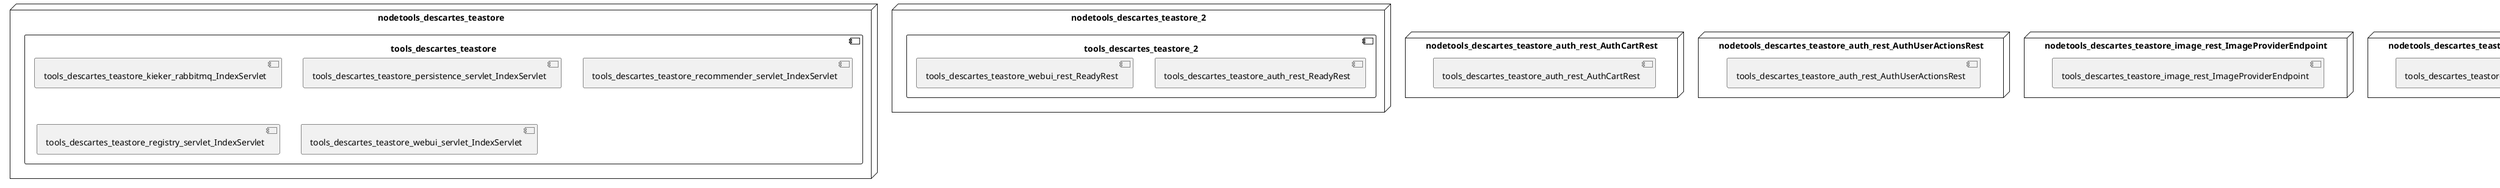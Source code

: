 @startuml
skinparam fixCircleLabelOverlapping true
skinparam componentStyle uml2
node nodetools_descartes_teastore {
component tools_descartes_teastore {
[tools_descartes_teastore_kieker_rabbitmq_IndexServlet] [[descartesresearch-teastore.system#_2y9ToV0wEe-rkcxxG3kghA]]
[tools_descartes_teastore_persistence_servlet_IndexServlet] [[descartesresearch-teastore.system#_2y9ToV0wEe-rkcxxG3kghA]]
[tools_descartes_teastore_recommender_servlet_IndexServlet] [[descartesresearch-teastore.system#_2y9ToV0wEe-rkcxxG3kghA]]
[tools_descartes_teastore_registry_servlet_IndexServlet] [[descartesresearch-teastore.system#_2y9ToV0wEe-rkcxxG3kghA]]
[tools_descartes_teastore_webui_servlet_IndexServlet] [[descartesresearch-teastore.system#_2y9ToV0wEe-rkcxxG3kghA]]
}
}
node nodetools_descartes_teastore_2 {
component tools_descartes_teastore_2 {
[tools_descartes_teastore_auth_rest_ReadyRest] [[descartesresearch-teastore.system#_2y9ToV0wEe-rkcxxG3kghA]]
[tools_descartes_teastore_webui_rest_ReadyRest] [[descartesresearch-teastore.system#_2y9ToV0wEe-rkcxxG3kghA]]
}
}
node nodetools_descartes_teastore_auth_rest_AuthCartRest {
[tools_descartes_teastore_auth_rest_AuthCartRest] [[descartesresearch-teastore.system#_2y9ToV0wEe-rkcxxG3kghA]]
}
node nodetools_descartes_teastore_auth_rest_AuthUserActionsRest {
[tools_descartes_teastore_auth_rest_AuthUserActionsRest] [[descartesresearch-teastore.system#_2y9ToV0wEe-rkcxxG3kghA]]
}
node nodetools_descartes_teastore_image_rest_ImageProviderEndpoint {
[tools_descartes_teastore_image_rest_ImageProviderEndpoint] [[descartesresearch-teastore.system#_2y9ToV0wEe-rkcxxG3kghA]]
}
node nodetools_descartes_teastore_kieker_rabbitmq_DisplayLogs {
[tools_descartes_teastore_kieker_rabbitmq_DisplayLogs] [[descartesresearch-teastore.system#_2y9ToV0wEe-rkcxxG3kghA]]
}
node nodetools_descartes_teastore_kieker_rabbitmq_Reset {
[tools_descartes_teastore_kieker_rabbitmq_Reset] [[descartesresearch-teastore.system#_2y9ToV0wEe-rkcxxG3kghA]]
}
node nodetools_descartes_teastore_persistence_rest_CacheManagerEndpoint {
[tools_descartes_teastore_persistence_rest_CacheManagerEndpoint] [[descartesresearch-teastore.system#_2y9ToV0wEe-rkcxxG3kghA]]
}
node nodetools_descartes_teastore_persistence_rest_CategoryEndpoint {
[tools_descartes_teastore_persistence_rest_CategoryEndpoint] [[descartesresearch-teastore.system#_2y9ToV0wEe-rkcxxG3kghA]]
}
node nodetools_descartes_teastore_persistence_rest_DatabaseGenerationEndpoint {
[tools_descartes_teastore_persistence_rest_DatabaseGenerationEndpoint] [[descartesresearch-teastore.system#_2y9ToV0wEe-rkcxxG3kghA]]
}
node nodetools_descartes_teastore_persistence_rest_OrderEndpoint {
[tools_descartes_teastore_persistence_rest_OrderEndpoint] [[descartesresearch-teastore.system#_2y9ToV0wEe-rkcxxG3kghA]]
}
node nodetools_descartes_teastore_persistence_rest_OrderItemEndpoint {
[tools_descartes_teastore_persistence_rest_OrderItemEndpoint] [[descartesresearch-teastore.system#_2y9ToV0wEe-rkcxxG3kghA]]
}
node nodetools_descartes_teastore_persistence_rest_ProductEndpoint {
[tools_descartes_teastore_persistence_rest_ProductEndpoint] [[descartesresearch-teastore.system#_2y9ToV0wEe-rkcxxG3kghA]]
}
node nodetools_descartes_teastore_persistence_rest_UserEndpoint {
[tools_descartes_teastore_persistence_rest_UserEndpoint] [[descartesresearch-teastore.system#_2y9ToV0wEe-rkcxxG3kghA]]
}
node nodetools_descartes_teastore_recommender_rest_RecommendEndpoint {
[tools_descartes_teastore_recommender_rest_RecommendEndpoint] [[descartesresearch-teastore.system#_2y9ToV0wEe-rkcxxG3kghA]]
}
node nodetools_descartes_teastore_recommender_rest_RecommendSingleEndpoint {
[tools_descartes_teastore_recommender_rest_RecommendSingleEndpoint] [[descartesresearch-teastore.system#_2y9ToV0wEe-rkcxxG3kghA]]
}
node nodetools_descartes_teastore_recommender_rest_TrainEndpoint {
[tools_descartes_teastore_recommender_rest_TrainEndpoint] [[descartesresearch-teastore.system#_2y9ToV0wEe-rkcxxG3kghA]]
}
node nodetools_descartes_teastore_registry_rest_RegistryREST {
[tools_descartes_teastore_registry_rest_RegistryREST] [[descartesresearch-teastore.system#_2y9ToV0wEe-rkcxxG3kghA]]
}
node nodetools_descartes_teastore_webui_servlet_AboutUsServlet {
[tools_descartes_teastore_webui_servlet_AboutUsServlet] [[descartesresearch-teastore.system#_2y9ToV0wEe-rkcxxG3kghA]]
}
node nodetools_descartes_teastore_webui_servlet_CartActionServlet {
[tools_descartes_teastore_webui_servlet_CartActionServlet] [[descartesresearch-teastore.system#_2y9ToV0wEe-rkcxxG3kghA]]
}
node nodetools_descartes_teastore_webui_servlet_CartServlet {
[tools_descartes_teastore_webui_servlet_CartServlet] [[descartesresearch-teastore.system#_2y9ToV0wEe-rkcxxG3kghA]]
}
node nodetools_descartes_teastore_webui_servlet_CategoryServlet {
[tools_descartes_teastore_webui_servlet_CategoryServlet] [[descartesresearch-teastore.system#_2y9ToV0wEe-rkcxxG3kghA]]
}
node nodetools_descartes_teastore_webui_servlet_DataBaseActionServlet {
[tools_descartes_teastore_webui_servlet_DataBaseActionServlet] [[descartesresearch-teastore.system#_2y9ToV0wEe-rkcxxG3kghA]]
}
node nodetools_descartes_teastore_webui_servlet_DataBaseServlet {
[tools_descartes_teastore_webui_servlet_DataBaseServlet] [[descartesresearch-teastore.system#_2y9ToV0wEe-rkcxxG3kghA]]
}
node nodetools_descartes_teastore_webui_servlet_ErrorServlet {
[tools_descartes_teastore_webui_servlet_ErrorServlet] [[descartesresearch-teastore.system#_2y9ToV0wEe-rkcxxG3kghA]]
}
node nodetools_descartes_teastore_webui_servlet_LoginActionServlet {
[tools_descartes_teastore_webui_servlet_LoginActionServlet] [[descartesresearch-teastore.system#_2y9ToV0wEe-rkcxxG3kghA]]
}
node nodetools_descartes_teastore_webui_servlet_LoginServlet {
[tools_descartes_teastore_webui_servlet_LoginServlet] [[descartesresearch-teastore.system#_2y9ToV0wEe-rkcxxG3kghA]]
}
node nodetools_descartes_teastore_webui_servlet_OrderServlet {
[tools_descartes_teastore_webui_servlet_OrderServlet] [[descartesresearch-teastore.system#_2y9ToV0wEe-rkcxxG3kghA]]
}
node nodetools_descartes_teastore_webui_servlet_ProductServlet {
[tools_descartes_teastore_webui_servlet_ProductServlet] [[descartesresearch-teastore.system#_2y9ToV0wEe-rkcxxG3kghA]]
}
node nodetools_descartes_teastore_webui_servlet_ProfileServlet {
[tools_descartes_teastore_webui_servlet_ProfileServlet] [[descartesresearch-teastore.system#_2y9ToV0wEe-rkcxxG3kghA]]
}
node nodetools_descartes_teastore_webui_servlet_StatusServlet {
[tools_descartes_teastore_webui_servlet_StatusServlet] [[descartesresearch-teastore.system#_2y9ToV0wEe-rkcxxG3kghA]]
}

@enduml

